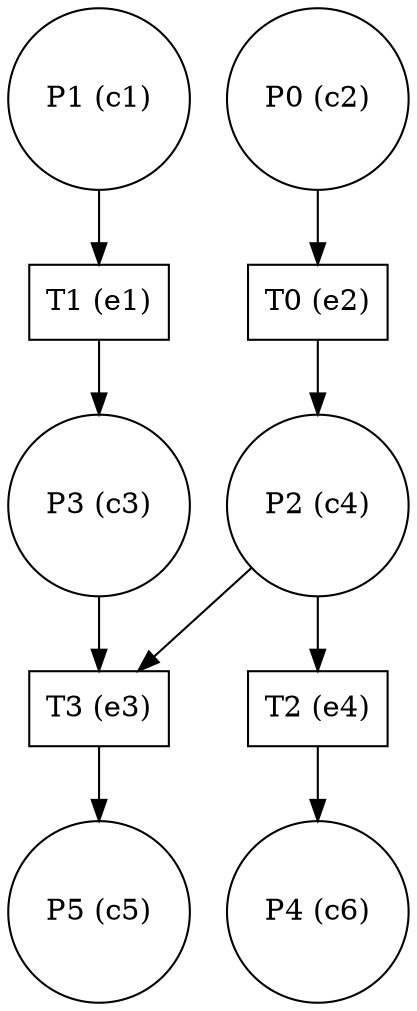 digraph test {
  c1 -> e1;
  c2 -> e2;
  e1 -> c3;
  c3 -> e3;
  e2 -> c4;
  c4 -> e4;
  c4 -> e3;
  e3 -> c5;
  e4 -> c6;
  c1 [label="P1 (c1)" shape=circle];
  c2 [label="P0 (c2)" shape=circle];
  c3 [label="P3 (c3)" shape=circle];
  c4 [label="P2 (c4)" shape=circle];
  c5 [label="P5 (c5)" shape=circle];
  c6 [label="P4 (c6)" shape=circle];
  e1 [label="T1 (e1)" shape=box];
  e2 [label="T0 (e2)" shape=box];
  e3 [label="T3 (e3)" shape=box];
  e4 [label="T2 (e4)" shape=box];
}
